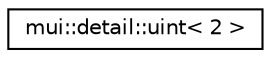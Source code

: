 digraph "Graphical Class Hierarchy"
{
 // LATEX_PDF_SIZE
  edge [fontname="Helvetica",fontsize="10",labelfontname="Helvetica",labelfontsize="10"];
  node [fontname="Helvetica",fontsize="10",shape=record];
  rankdir="LR";
  Node0 [label="mui::detail::uint\< 2 \>",height=0.2,width=0.4,color="black", fillcolor="white", style="filled",URL="$structmui_1_1detail_1_1uint_3_012_01_4.html",tooltip=" "];
}
